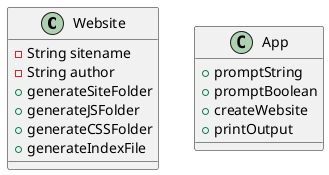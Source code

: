 @startuml
'https://plantuml.com/class-diagram

class Website{
- String sitename
- String author
+ generateSiteFolder
+ generateJSFolder
+ generateCSSFolder
+ generateIndexFile
}

class App{
+ promptString
+ promptBoolean
+ createWebsite
+ printOutput
}

@enduml